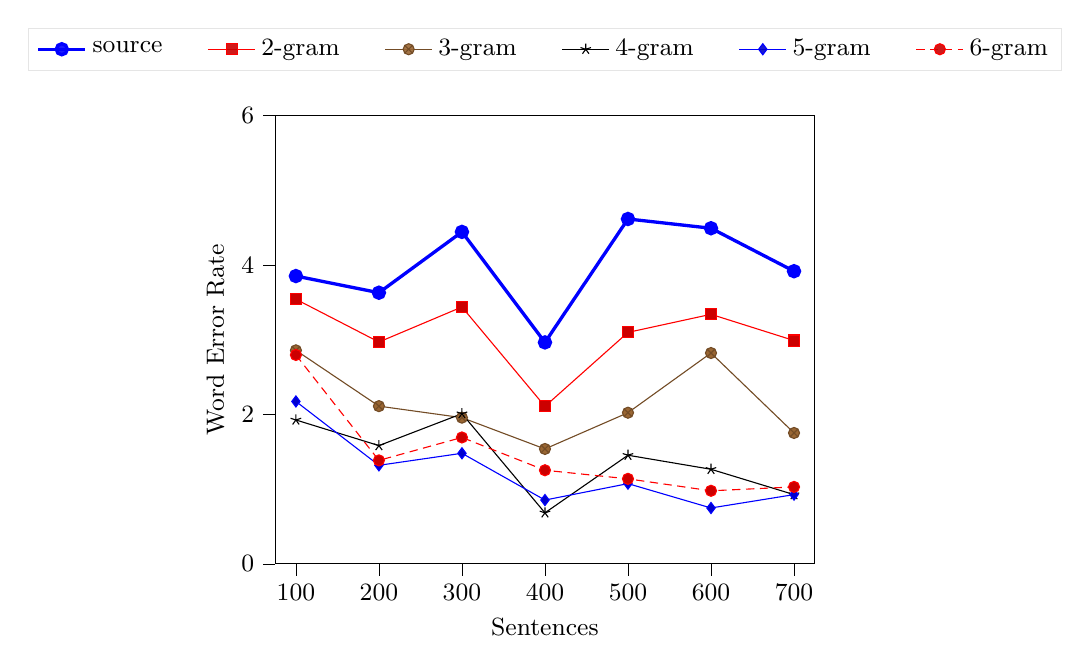 \begin{tikzpicture}
\small
\begin{axis}[
    legend style={
	at={(0.5,1.1)},
	anchor=south,
	legend columns=-1,
	/tikz/every even column/.append style={column sep=0.5cm}
},
legend style={fill opacity=0.9, draw opacity=1, text opacity=1, draw=white!90.0!black},
tick align=outside,
tick pos=left,
x grid style={white!69.02!black},
xlabel={Sentences},
xmin=75, xmax=725,
xtick style={color=black},
y grid style={white!69.02!black},
ylabel={Word Error Rate},
ymin=0, ymax=6,
ytick style={color=black}
]
\addplot [blue, very thick, mark=*]
table {
100 3.853
200 3.63
300 4.444
400 2.965
500 4.617
600 4.493
700 3.918
};
\addlegendentry{source}

 \addplot 
table {
	
	100 3.543
	200 2.97
	300 3.439
	400 2.109
	500 3.099
	600 3.341
	700 2.99
	
};
\addlegendentry{2-gram}


\addplot 
table {
	
	100 2.859
	200 2.112
	300 1.958
	400 1.539
	500 2.024
	600 2.823
	700 1.753
	
};
\addlegendentry{3-gram}


\addplot 
table {
	
	100 1.927
	200 1.584
	300 2.011
	400 0.684
	500 1.455
	600 1.267
	700 0.928
	
};
\addlegendentry{4-gram}


\addplot 
table {
	
	100 2.175
	200 1.32
	300 1.481
	400 0.855
	500 1.075
	600 0.749
	700 0.928
	
};
\addlegendentry{5-gram}


\addplot 
table {
	
	100 2.797
	200 1.386
	300 1.693
	400 1.254
	500 1.139
	600 0.979
	700 1.031
	
};
\addlegendentry{6-gram}

\end{axis}
\end{tikzpicture}
